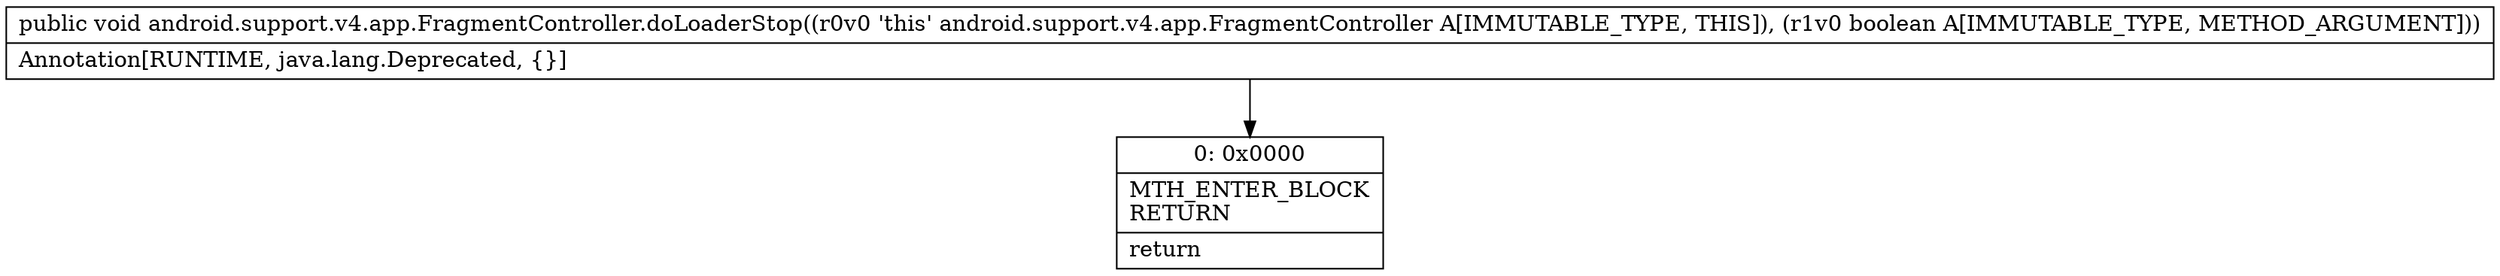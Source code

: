 digraph "CFG forandroid.support.v4.app.FragmentController.doLoaderStop(Z)V" {
Node_0 [shape=record,label="{0\:\ 0x0000|MTH_ENTER_BLOCK\lRETURN\l|return\l}"];
MethodNode[shape=record,label="{public void android.support.v4.app.FragmentController.doLoaderStop((r0v0 'this' android.support.v4.app.FragmentController A[IMMUTABLE_TYPE, THIS]), (r1v0 boolean A[IMMUTABLE_TYPE, METHOD_ARGUMENT]))  | Annotation[RUNTIME, java.lang.Deprecated, \{\}]\l}"];
MethodNode -> Node_0;
}

